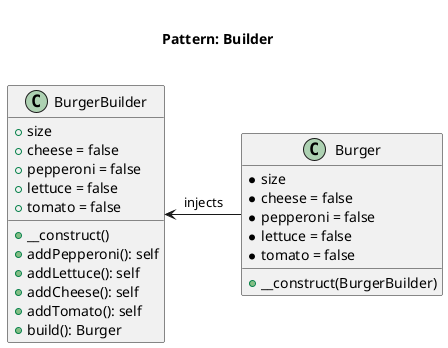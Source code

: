 @startuml
    Title <size:20>\nPattern: Builder\n

    class Burger {
        * size
        * cheese = false
        * pepperoni = false
        * lettuce = false
        * tomato = false
        + __construct(BurgerBuilder)
    }

    class BurgerBuilder {
        + size
        + cheese = false
        + pepperoni = false
        + lettuce = false
        + tomato = false
        + __construct()
        + addPepperoni(): self
        + addLettuce(): self
        + addCheese(): self
        + addTomato(): self
        + build(): Burger
    }

    Burger -left-> BurgerBuilder: injects
@enduml
